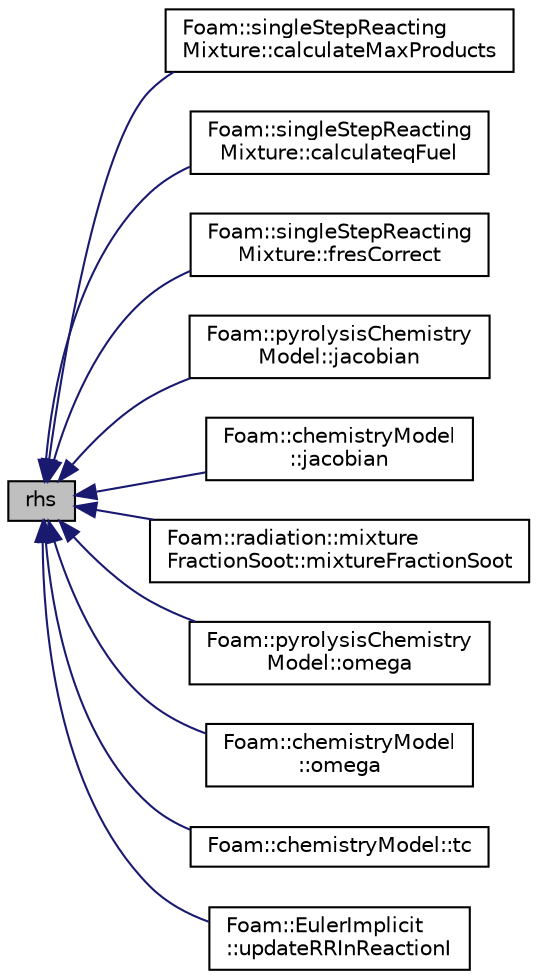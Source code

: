 digraph "rhs"
{
  bgcolor="transparent";
  edge [fontname="Helvetica",fontsize="10",labelfontname="Helvetica",labelfontsize="10"];
  node [fontname="Helvetica",fontsize="10",shape=record];
  rankdir="LR";
  Node1 [label="rhs",height=0.2,width=0.4,color="black", fillcolor="grey75", style="filled", fontcolor="black"];
  Node1 -> Node2 [dir="back",color="midnightblue",fontsize="10",style="solid",fontname="Helvetica"];
  Node2 [label="Foam::singleStepReacting\lMixture::calculateMaxProducts",height=0.2,width=0.4,color="black",URL="$a02323.html#a6b47228f15cd274354a53d39621f57c0",tooltip="Calculate maximum products at stoichiometric mixture. "];
  Node1 -> Node3 [dir="back",color="midnightblue",fontsize="10",style="solid",fontname="Helvetica"];
  Node3 [label="Foam::singleStepReacting\lMixture::calculateqFuel",height=0.2,width=0.4,color="black",URL="$a02323.html#adbb9285ec5651bbb308864af20d1916d",tooltip="Calculate qFuel. "];
  Node1 -> Node4 [dir="back",color="midnightblue",fontsize="10",style="solid",fontname="Helvetica"];
  Node4 [label="Foam::singleStepReacting\lMixture::fresCorrect",height=0.2,width=0.4,color="black",URL="$a02323.html#a105d3612693f9a241191e881a344b5cf",tooltip="Calculates the residual for all components. "];
  Node1 -> Node5 [dir="back",color="midnightblue",fontsize="10",style="solid",fontname="Helvetica"];
  Node5 [label="Foam::pyrolysisChemistry\lModel::jacobian",height=0.2,width=0.4,color="black",URL="$a02041.html#a8dbf3ce10c612a6f4bfe71ab14c4d914",tooltip="Calculate the Jacobian of the system. "];
  Node1 -> Node6 [dir="back",color="midnightblue",fontsize="10",style="solid",fontname="Helvetica"];
  Node6 [label="Foam::chemistryModel\l::jacobian",height=0.2,width=0.4,color="black",URL="$a00269.html#a8dbf3ce10c612a6f4bfe71ab14c4d914",tooltip="Calculate the Jacobian of the system. "];
  Node1 -> Node7 [dir="back",color="midnightblue",fontsize="10",style="solid",fontname="Helvetica"];
  Node7 [label="Foam::radiation::mixture\lFractionSoot::mixtureFractionSoot",height=0.2,width=0.4,color="black",URL="$a01517.html#a8b602a1a5e61ff243518f0dfd87c05dc",tooltip="Construct from components. "];
  Node1 -> Node8 [dir="back",color="midnightblue",fontsize="10",style="solid",fontname="Helvetica"];
  Node8 [label="Foam::pyrolysisChemistry\lModel::omega",height=0.2,width=0.4,color="black",URL="$a02041.html#ab342f2a4a5a8de8eb561ae07ddbc180f",tooltip="dc/dt = omega, rate of change in concentration, for each species "];
  Node1 -> Node9 [dir="back",color="midnightblue",fontsize="10",style="solid",fontname="Helvetica"];
  Node9 [label="Foam::chemistryModel\l::omega",height=0.2,width=0.4,color="black",URL="$a00269.html#acc923d3ed5bbb7e97e2eb38de0293a34",tooltip="dc/dt = omega, rate of change in concentration, for each species "];
  Node1 -> Node10 [dir="back",color="midnightblue",fontsize="10",style="solid",fontname="Helvetica"];
  Node10 [label="Foam::chemistryModel::tc",height=0.2,width=0.4,color="black",URL="$a00269.html#a692e60d08412d1cfe121b4eef97f4baf",tooltip="Return the chemical time scale. "];
  Node1 -> Node11 [dir="back",color="midnightblue",fontsize="10",style="solid",fontname="Helvetica"];
  Node11 [label="Foam::EulerImplicit\l::updateRRInReactionI",height=0.2,width=0.4,color="black",URL="$a00683.html#a634eba72d5c028e6038e59544daca359"];
}
